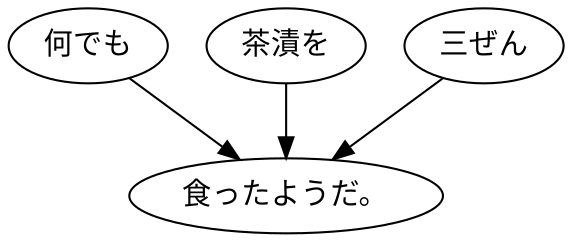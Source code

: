 digraph graph4666 {
	node0 [label="何でも"];
	node1 [label="茶漬を"];
	node2 [label="三ぜん"];
	node3 [label="食ったようだ。"];
	node0 -> node3;
	node1 -> node3;
	node2 -> node3;
}

